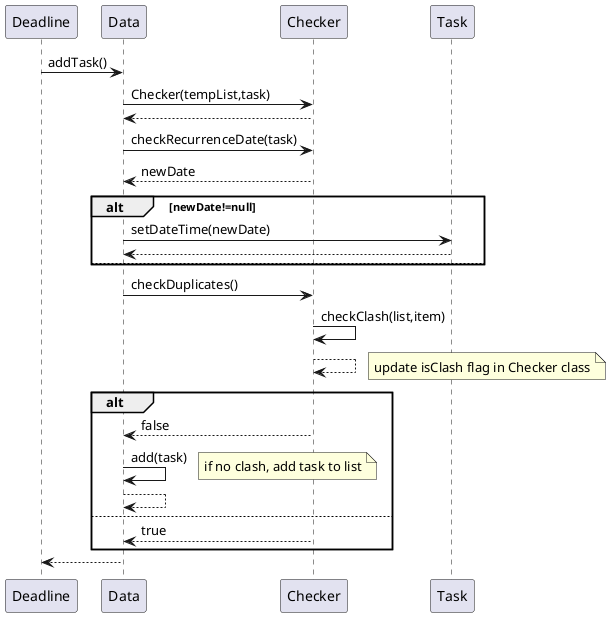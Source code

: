 @startuml
Deadline -> Data: addTask()
Data -> Checker: Checker(tempList,task)
Checker --> Data
Data -> Checker:checkRecurrenceDate(task)
Checker --> Data: newDate
alt newDate!=null
Data -> Task: setDateTime(newDate)
Task -->Data
else
end
Data -> Checker: checkDuplicates()
Checker -> Checker:checkClash(list,item)
Checker --> Checker
note right: update isClash flag in Checker class

alt
Checker --> Data: false
Data ->Data: add(task)
note right: if no clash, add task to list
Data-->Data:
else
Checker -->Data: true
end

Data -->Deadline


@enduml
